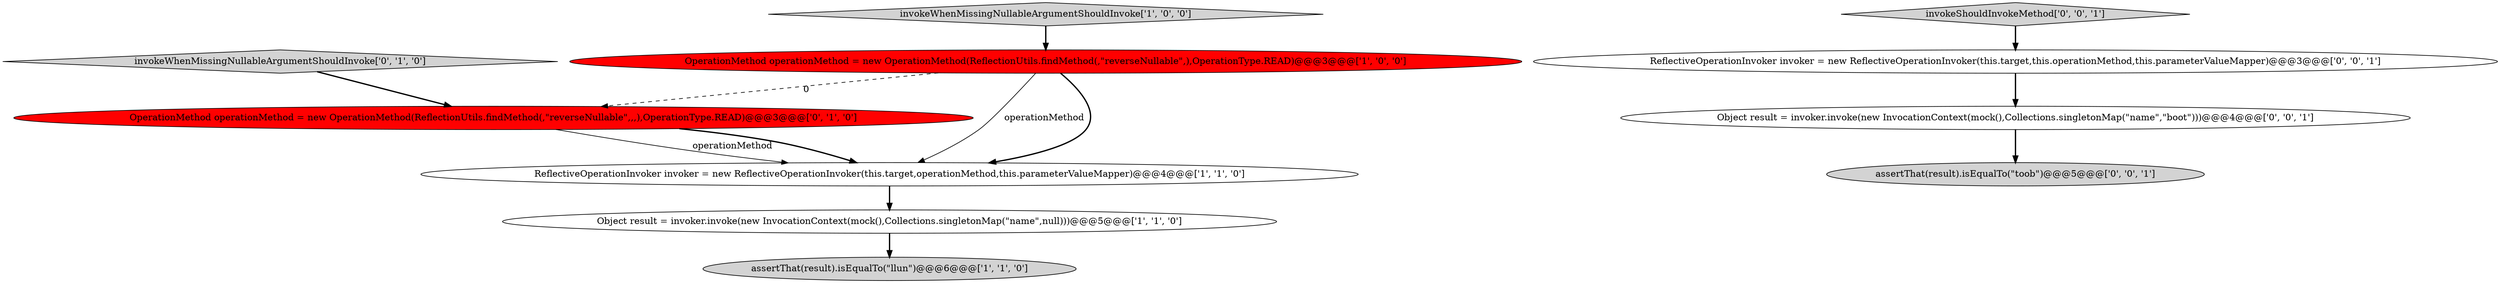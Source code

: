 digraph {
4 [style = filled, label = "ReflectiveOperationInvoker invoker = new ReflectiveOperationInvoker(this.target,operationMethod,this.parameterValueMapper)@@@4@@@['1', '1', '0']", fillcolor = white, shape = ellipse image = "AAA0AAABBB1BBB"];
1 [style = filled, label = "assertThat(result).isEqualTo(\"llun\")@@@6@@@['1', '1', '0']", fillcolor = lightgray, shape = ellipse image = "AAA0AAABBB1BBB"];
5 [style = filled, label = "invokeWhenMissingNullableArgumentShouldInvoke['0', '1', '0']", fillcolor = lightgray, shape = diamond image = "AAA0AAABBB2BBB"];
8 [style = filled, label = "invokeShouldInvokeMethod['0', '0', '1']", fillcolor = lightgray, shape = diamond image = "AAA0AAABBB3BBB"];
10 [style = filled, label = "ReflectiveOperationInvoker invoker = new ReflectiveOperationInvoker(this.target,this.operationMethod,this.parameterValueMapper)@@@3@@@['0', '0', '1']", fillcolor = white, shape = ellipse image = "AAA0AAABBB3BBB"];
0 [style = filled, label = "Object result = invoker.invoke(new InvocationContext(mock(),Collections.singletonMap(\"name\",null)))@@@5@@@['1', '1', '0']", fillcolor = white, shape = ellipse image = "AAA0AAABBB1BBB"];
9 [style = filled, label = "Object result = invoker.invoke(new InvocationContext(mock(),Collections.singletonMap(\"name\",\"boot\")))@@@4@@@['0', '0', '1']", fillcolor = white, shape = ellipse image = "AAA0AAABBB3BBB"];
6 [style = filled, label = "OperationMethod operationMethod = new OperationMethod(ReflectionUtils.findMethod(,\"reverseNullable\",,,),OperationType.READ)@@@3@@@['0', '1', '0']", fillcolor = red, shape = ellipse image = "AAA1AAABBB2BBB"];
7 [style = filled, label = "assertThat(result).isEqualTo(\"toob\")@@@5@@@['0', '0', '1']", fillcolor = lightgray, shape = ellipse image = "AAA0AAABBB3BBB"];
2 [style = filled, label = "OperationMethod operationMethod = new OperationMethod(ReflectionUtils.findMethod(,\"reverseNullable\",),OperationType.READ)@@@3@@@['1', '0', '0']", fillcolor = red, shape = ellipse image = "AAA1AAABBB1BBB"];
3 [style = filled, label = "invokeWhenMissingNullableArgumentShouldInvoke['1', '0', '0']", fillcolor = lightgray, shape = diamond image = "AAA0AAABBB1BBB"];
6->4 [style = solid, label="operationMethod"];
6->4 [style = bold, label=""];
8->10 [style = bold, label=""];
10->9 [style = bold, label=""];
2->4 [style = solid, label="operationMethod"];
5->6 [style = bold, label=""];
3->2 [style = bold, label=""];
9->7 [style = bold, label=""];
2->4 [style = bold, label=""];
0->1 [style = bold, label=""];
4->0 [style = bold, label=""];
2->6 [style = dashed, label="0"];
}
